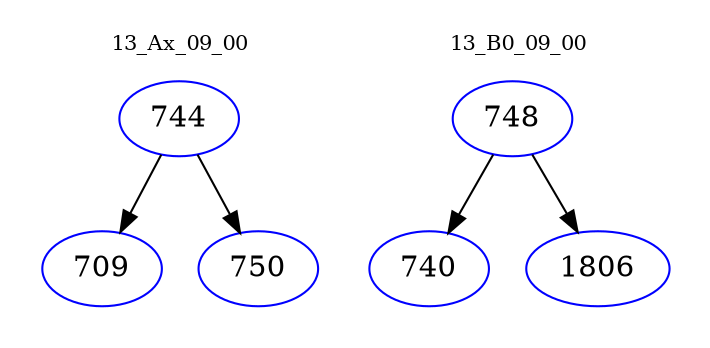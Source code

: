 digraph{
subgraph cluster_0 {
color = white
label = "13_Ax_09_00";
fontsize=10;
T0_744 [label="744", color="blue"]
T0_744 -> T0_709 [color="black"]
T0_709 [label="709", color="blue"]
T0_744 -> T0_750 [color="black"]
T0_750 [label="750", color="blue"]
}
subgraph cluster_1 {
color = white
label = "13_B0_09_00";
fontsize=10;
T1_748 [label="748", color="blue"]
T1_748 -> T1_740 [color="black"]
T1_740 [label="740", color="blue"]
T1_748 -> T1_1806 [color="black"]
T1_1806 [label="1806", color="blue"]
}
}
